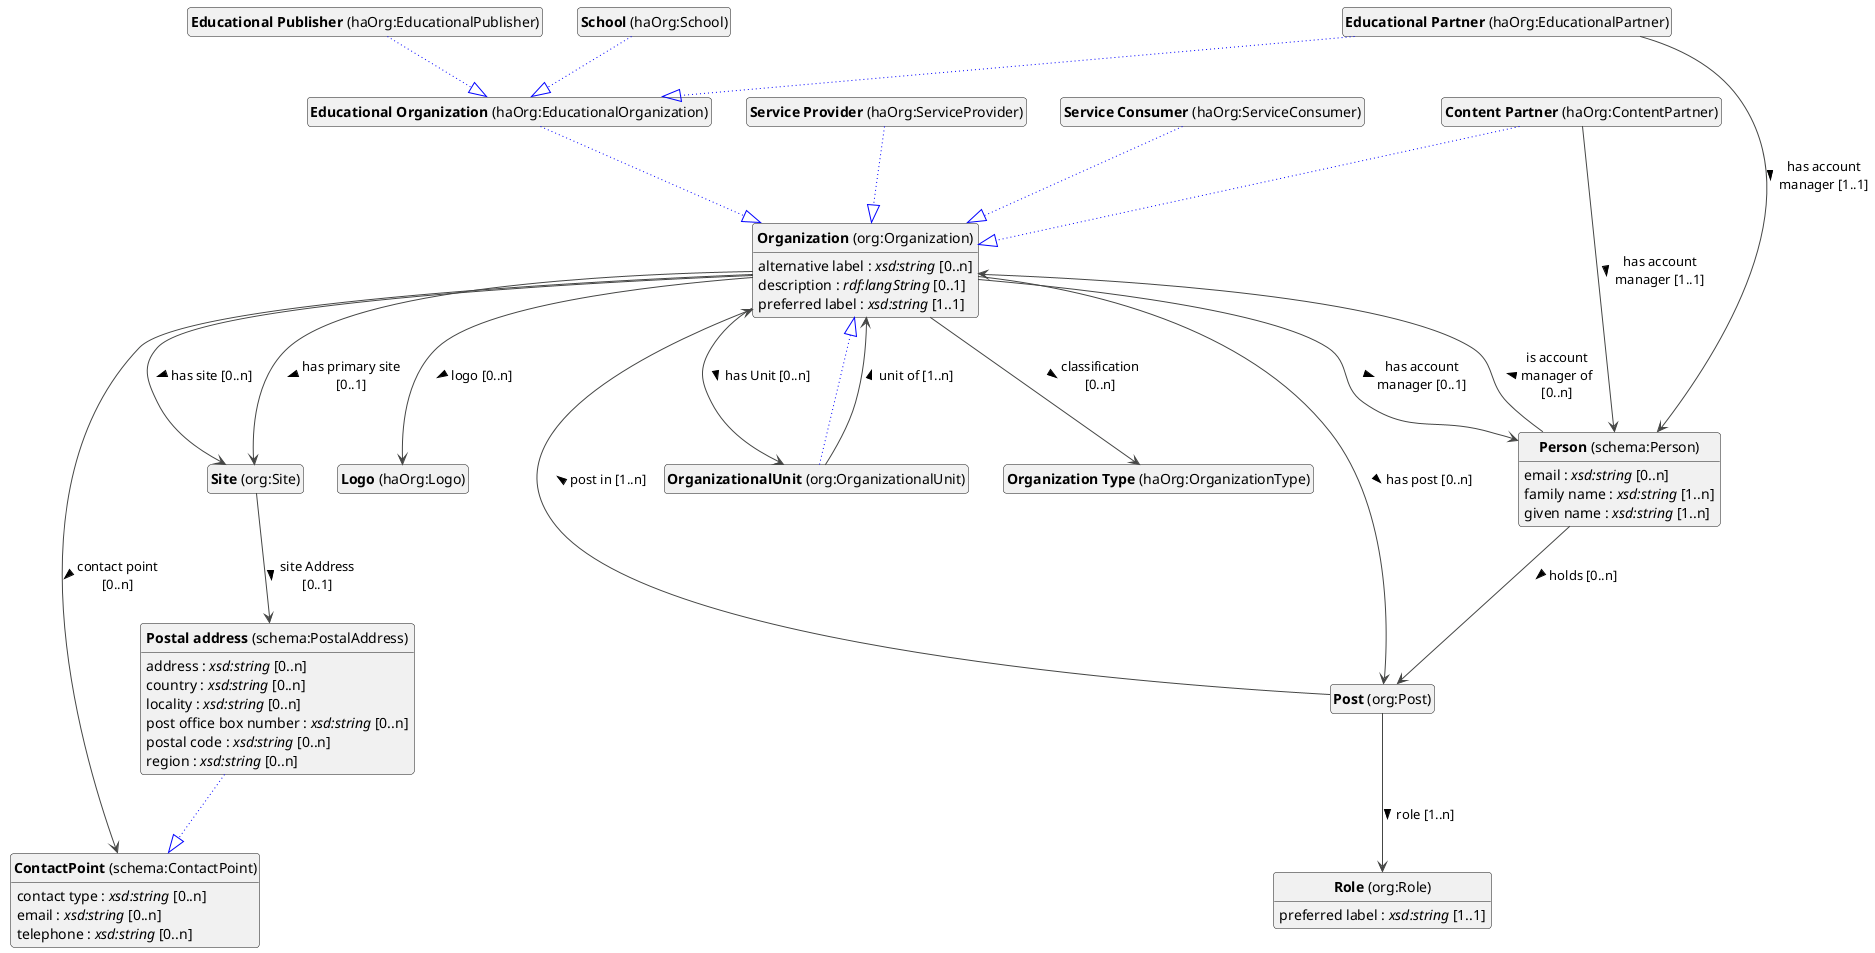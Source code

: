 @startuml
!theme vibrant
skinparam classFontSize 14
!define LIGHTORANGE
skinparam componentStyle uml2
skinparam wrapMessageWidth 100
' skinparam ArrowColor #Maroon
' Remove shadows
skinparam shadowing false
'skinparam linetype polyline
skinparam ArrowMessageAlignment left


class "<b>Organization</b> (org:Organization)" as org_Organization [[#org%3AOrganization]]
class "<b>OrganizationalUnit</b> (org:OrganizationalUnit)" as org_OrganizationalUnit [[#org%3AOrganizationalUnit]]
class "<b>Organization</b> (org:Organization)" as org_Organization [[#org%3AOrganization]]
class "<b>Content Partner</b> (haOrg:ContentPartner)" as haOrg_ContentPartner [[#haOrg%3AContentPartner]]
class "<b>Organization</b> (org:Organization)" as org_Organization [[#org%3AOrganization]]
class "<b>Service Provider</b> (haOrg:ServiceProvider)" as haOrg_ServiceProvider [[#haOrg%3AServiceProvider]]
class "<b>Organization</b> (org:Organization)" as org_Organization [[#org%3AOrganization]]
class "<b>Service Consumer</b> (haOrg:ServiceConsumer)" as haOrg_ServiceConsumer [[#haOrg%3AServiceConsumer]]
class "<b>Organization</b> (org:Organization)" as org_Organization [[#org%3AOrganization]]
class "<b>Educational Organization</b> (haOrg:EducationalOrganization)" as haOrg_EducationalOrganization [[#haOrg%3AEducationalOrganization]]
class "<b>Organization</b> (org:Organization)" as org_Organization [[#org%3AOrganization]]
class "<b>Educational Partner</b> (haOrg:EducationalPartner)" as haOrg_EducationalPartner [[#haOrg%3AEducationalPartner]]
class "<b>Educational Organization</b> (haOrg:EducationalOrganization)" as haOrg_EducationalOrganization [[#haOrg%3AEducationalOrganization]]
class "<b>Educational Publisher</b> (haOrg:EducationalPublisher)" as haOrg_EducationalPublisher [[#haOrg%3AEducationalPublisher]]
class "<b>Educational Organization</b> (haOrg:EducationalOrganization)" as haOrg_EducationalOrganization [[#haOrg%3AEducationalOrganization]]
class "<b>School</b> (haOrg:School)" as haOrg_School [[#haOrg%3ASchool]]
class "<b>Educational Organization</b> (haOrg:EducationalOrganization)" as haOrg_EducationalOrganization [[#haOrg%3AEducationalOrganization]]
class "<b>Site</b> (org:Site)" as org_Site [[#org%3ASite]]
class "<b>Post</b> (org:Post)" as org_Post [[#org%3APost]]
class "<b>Role</b> (org:Role)" as org_Role [[#org%3ARole]]
class "<b>Person</b> (schema:Person)" as schema_Person [[#schema%3APerson]]
class "<b>Postal address</b> (schema:PostalAddress)" as schema_PostalAddress [[#schema%3APostalAddress]]
class "<b>ContactPoint</b> (schema:ContactPoint)" as schema_ContactPoint [[#schema%3AContactPoint]]
class "<b>ContactPoint</b> (schema:ContactPoint)" as schema_ContactPoint [[#schema%3AContactPoint]]
class "<b>Logo</b> (haOrg:Logo)" as haOrg_Logo [[#haOrg%3ALogo]]
class "<b>Organization Type</b> (haOrg:OrganizationType)" as haOrg_OrganizationType [[#haOrg%3AOrganizationType]]


org_Organization : alternative label : <i>xsd:string</i> [0..n]


org_Organization --> haOrg_OrganizationType : classification [0..n] >

org_Organization --> schema_ContactPoint : contact point [0..n] >
org_Organization : description : <i>rdf:langString</i> [0..1]


org_Organization --> org_OrganizationalUnit : has Unit [0..n] >

org_Organization --> schema_Person : has account manager [0..1] >

org_Organization --> org_Post : has post [0..n] >

org_Organization --> org_Site : has primary site [0..1] >

org_Organization --> org_Site : has site [0..n] >


org_Organization --> haOrg_Logo : logo [0..n] >
org_Organization : preferred label : <i>xsd:string</i> [1..1]


org_OrganizationalUnit --|> org_Organization #blue;line.dotted;text:blue


org_OrganizationalUnit --> org_Organization : unit of [1..n] >

haOrg_ContentPartner --|> org_Organization #blue;line.dotted;text:blue


haOrg_ContentPartner --> schema_Person : has account manager [1..1] >

haOrg_ServiceProvider --|> org_Organization #blue;line.dotted;text:blue


haOrg_ServiceConsumer --|> org_Organization #blue;line.dotted;text:blue


haOrg_EducationalOrganization --|> org_Organization #blue;line.dotted;text:blue


haOrg_EducationalPartner --|> haOrg_EducationalOrganization #blue;line.dotted;text:blue


haOrg_EducationalPartner --> schema_Person : has account manager [1..1] >

haOrg_EducationalPublisher --|> haOrg_EducationalOrganization #blue;line.dotted;text:blue


haOrg_School --|> haOrg_EducationalOrganization #blue;line.dotted;text:blue




org_Site --> schema_PostalAddress : site Address [0..1] >



org_Post --> org_Organization : post in [1..n] >

org_Post --> org_Role : role [1..n] >


org_Role : preferred label : <i>xsd:string</i> [1..1]



schema_Person : email : <i>xsd:string</i> [0..n]

schema_Person : family name : <i>xsd:string</i> [1..n]

schema_Person : given name : <i>xsd:string</i> [1..n]


schema_Person --> org_Post : holds [0..n] >

schema_Person --> org_Organization : is account manager of [0..n] >

schema_PostalAddress --|> schema_ContactPoint #blue;line.dotted;text:blue

schema_PostalAddress : address : <i>xsd:string</i> [0..n]

schema_PostalAddress : country : <i>xsd:string</i> [0..n]

schema_PostalAddress : locality : <i>xsd:string</i> [0..n]

schema_PostalAddress : post office box number : <i>xsd:string</i> [0..n]

schema_PostalAddress : postal code : <i>xsd:string</i> [0..n]

schema_PostalAddress : region : <i>xsd:string</i> [0..n]



schema_ContactPoint : contact type : <i>xsd:string</i> [0..n]

schema_ContactPoint : email : <i>xsd:string</i> [0..n]

schema_ContactPoint : telephone : <i>xsd:string</i> [0..n]







hide circle
hide methods
hide empty members
@enduml


